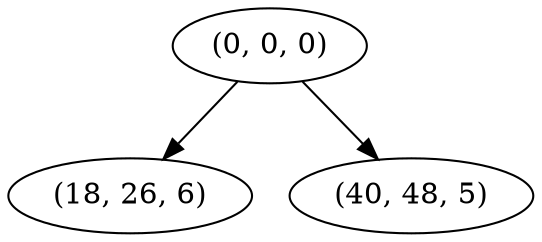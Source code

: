 digraph tree {
    "(0, 0, 0)";
    "(18, 26, 6)";
    "(40, 48, 5)";
    "(0, 0, 0)" -> "(18, 26, 6)";
    "(0, 0, 0)" -> "(40, 48, 5)";
}
